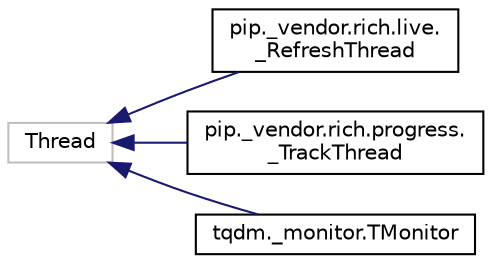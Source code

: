 digraph "Graphical Class Hierarchy"
{
 // LATEX_PDF_SIZE
  edge [fontname="Helvetica",fontsize="10",labelfontname="Helvetica",labelfontsize="10"];
  node [fontname="Helvetica",fontsize="10",shape=record];
  rankdir="LR";
  Node3698 [label="Thread",height=0.2,width=0.4,color="grey75", fillcolor="white", style="filled",tooltip=" "];
  Node3698 -> Node0 [dir="back",color="midnightblue",fontsize="10",style="solid",fontname="Helvetica"];
  Node0 [label="pip._vendor.rich.live.\l_RefreshThread",height=0.2,width=0.4,color="black", fillcolor="white", style="filled",URL="$classpip_1_1__vendor_1_1rich_1_1live_1_1__RefreshThread.html",tooltip=" "];
  Node3698 -> Node3700 [dir="back",color="midnightblue",fontsize="10",style="solid",fontname="Helvetica"];
  Node3700 [label="pip._vendor.rich.progress.\l_TrackThread",height=0.2,width=0.4,color="black", fillcolor="white", style="filled",URL="$classpip_1_1__vendor_1_1rich_1_1progress_1_1__TrackThread.html",tooltip=" "];
  Node3698 -> Node3701 [dir="back",color="midnightblue",fontsize="10",style="solid",fontname="Helvetica"];
  Node3701 [label="tqdm._monitor.TMonitor",height=0.2,width=0.4,color="black", fillcolor="white", style="filled",URL="$classtqdm_1_1__monitor_1_1TMonitor.html",tooltip=" "];
}
